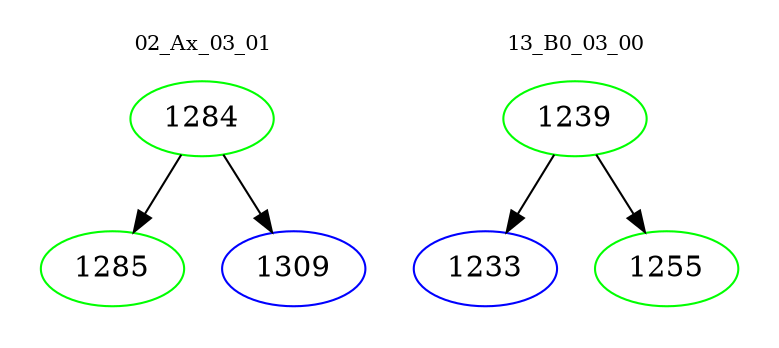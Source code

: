 digraph{
subgraph cluster_0 {
color = white
label = "02_Ax_03_01";
fontsize=10;
T0_1284 [label="1284", color="green"]
T0_1284 -> T0_1285 [color="black"]
T0_1285 [label="1285", color="green"]
T0_1284 -> T0_1309 [color="black"]
T0_1309 [label="1309", color="blue"]
}
subgraph cluster_1 {
color = white
label = "13_B0_03_00";
fontsize=10;
T1_1239 [label="1239", color="green"]
T1_1239 -> T1_1233 [color="black"]
T1_1233 [label="1233", color="blue"]
T1_1239 -> T1_1255 [color="black"]
T1_1255 [label="1255", color="green"]
}
}
